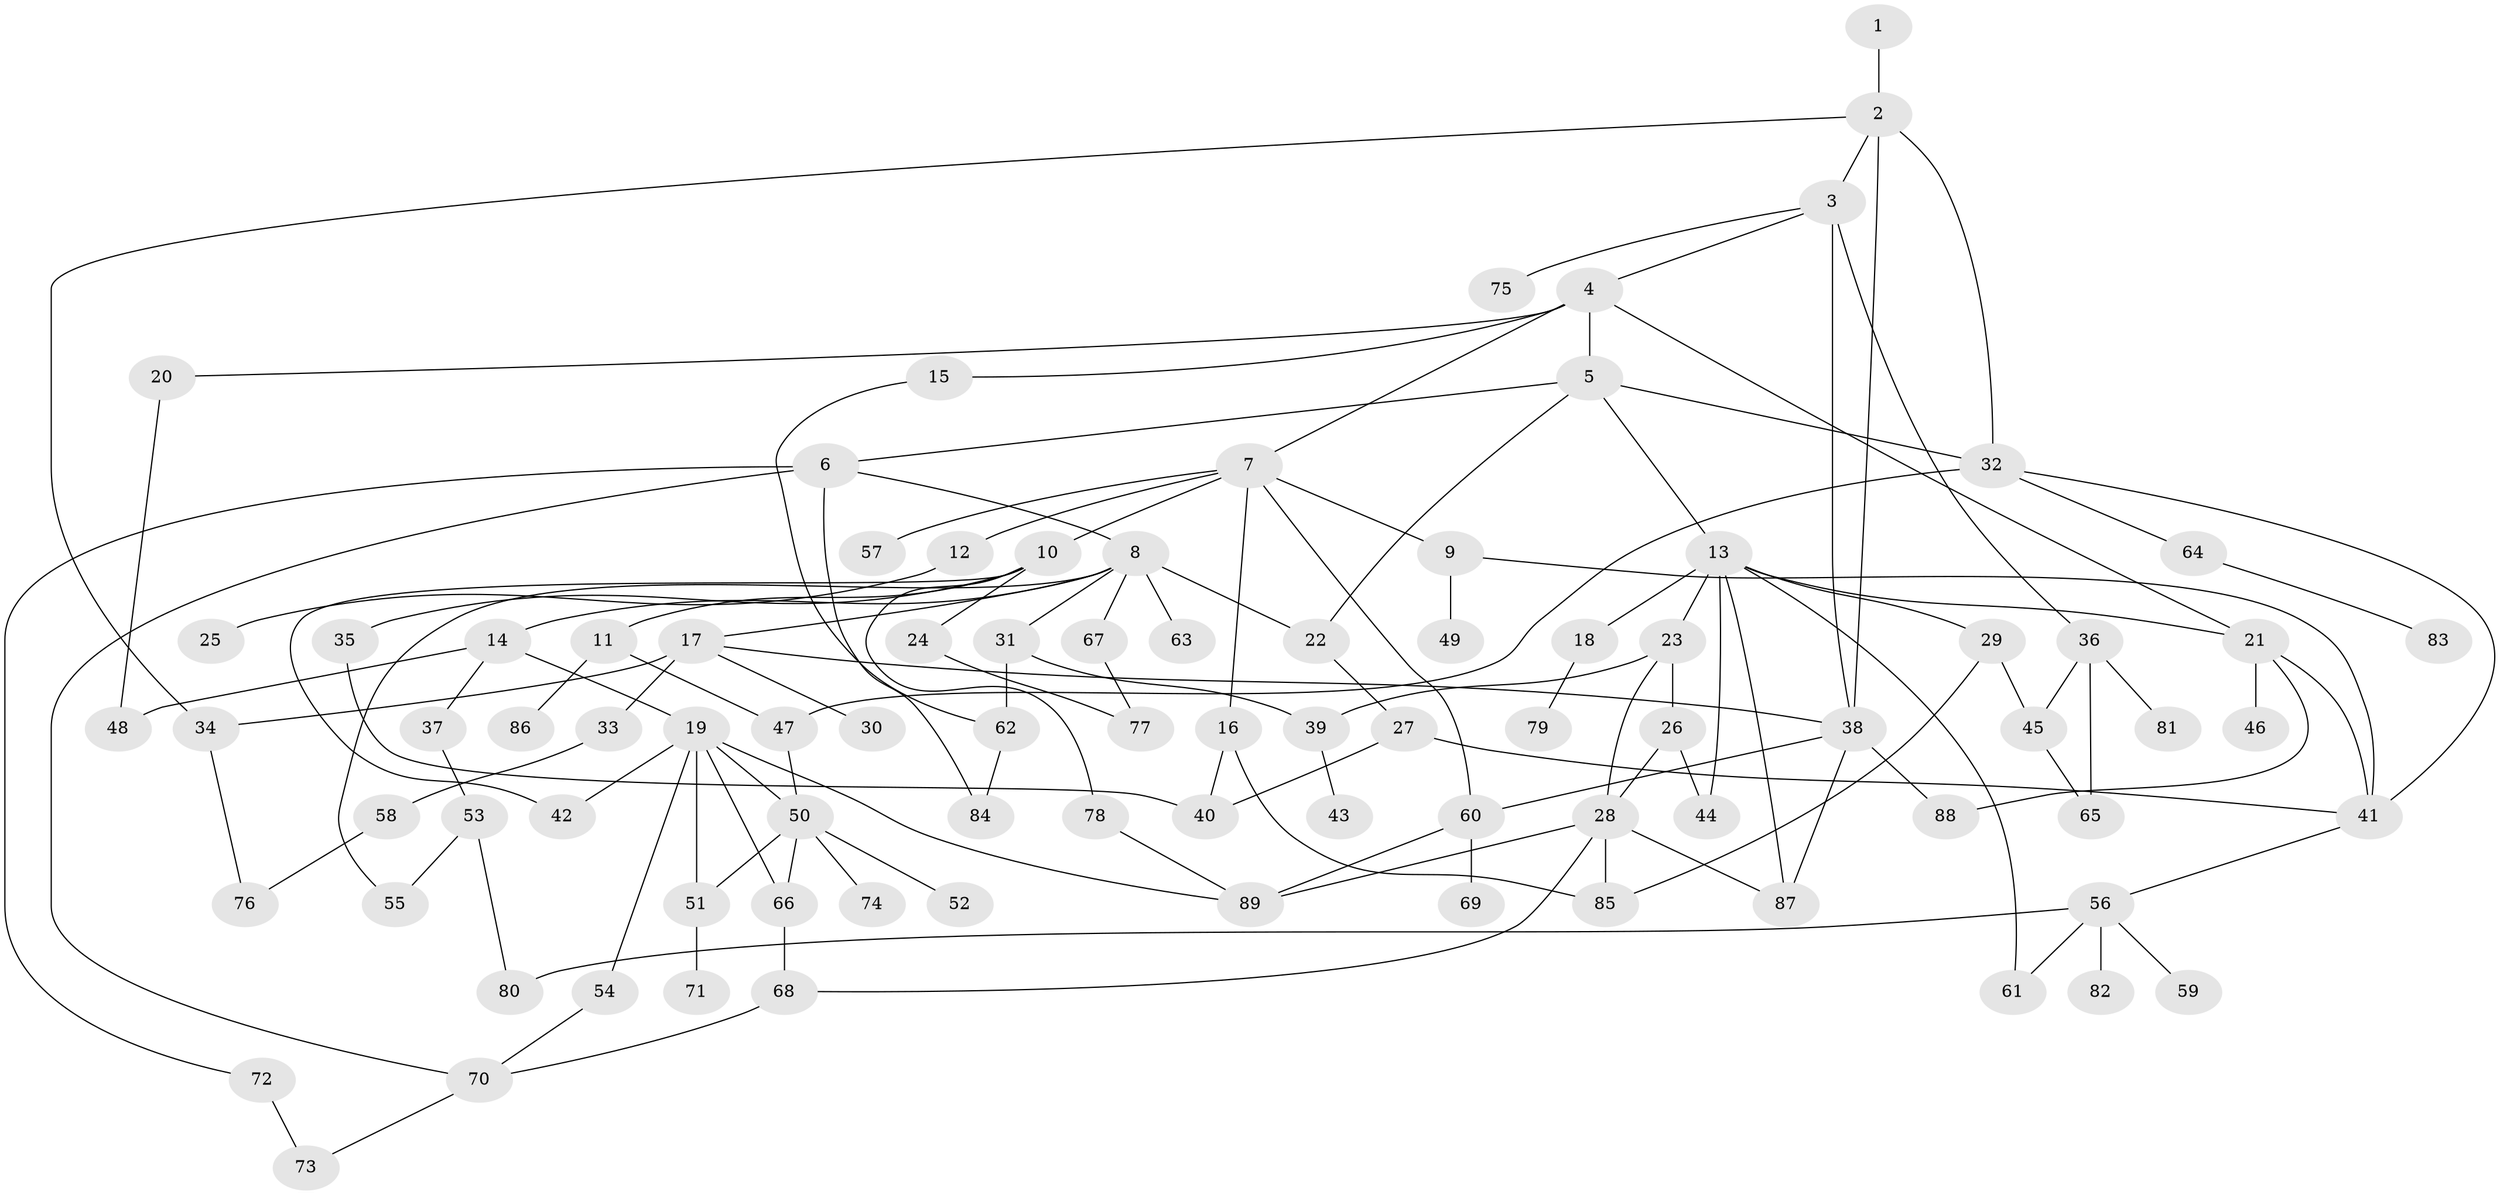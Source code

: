 // coarse degree distribution, {6: 0.06666666666666667, 14: 0.03333333333333333, 9: 0.03333333333333333, 10: 0.06666666666666667, 2: 0.3, 3: 0.06666666666666667, 1: 0.36666666666666664, 5: 0.03333333333333333, 7: 0.03333333333333333}
// Generated by graph-tools (version 1.1) at 2025/17/03/04/25 18:17:07]
// undirected, 89 vertices, 130 edges
graph export_dot {
graph [start="1"]
  node [color=gray90,style=filled];
  1;
  2;
  3;
  4;
  5;
  6;
  7;
  8;
  9;
  10;
  11;
  12;
  13;
  14;
  15;
  16;
  17;
  18;
  19;
  20;
  21;
  22;
  23;
  24;
  25;
  26;
  27;
  28;
  29;
  30;
  31;
  32;
  33;
  34;
  35;
  36;
  37;
  38;
  39;
  40;
  41;
  42;
  43;
  44;
  45;
  46;
  47;
  48;
  49;
  50;
  51;
  52;
  53;
  54;
  55;
  56;
  57;
  58;
  59;
  60;
  61;
  62;
  63;
  64;
  65;
  66;
  67;
  68;
  69;
  70;
  71;
  72;
  73;
  74;
  75;
  76;
  77;
  78;
  79;
  80;
  81;
  82;
  83;
  84;
  85;
  86;
  87;
  88;
  89;
  1 -- 2;
  2 -- 3;
  2 -- 32;
  2 -- 34;
  2 -- 38;
  3 -- 4;
  3 -- 36;
  3 -- 75;
  3 -- 38;
  4 -- 5;
  4 -- 7;
  4 -- 15;
  4 -- 20;
  4 -- 21;
  5 -- 6;
  5 -- 13;
  5 -- 22;
  5 -- 32;
  6 -- 8;
  6 -- 70;
  6 -- 72;
  6 -- 84;
  7 -- 9;
  7 -- 10;
  7 -- 12;
  7 -- 16;
  7 -- 57;
  7 -- 60;
  8 -- 14;
  8 -- 17;
  8 -- 31;
  8 -- 55;
  8 -- 63;
  8 -- 67;
  8 -- 22;
  9 -- 49;
  9 -- 41;
  10 -- 11;
  10 -- 24;
  10 -- 35;
  10 -- 42;
  10 -- 78;
  11 -- 86;
  11 -- 47;
  12 -- 25;
  13 -- 18;
  13 -- 21;
  13 -- 23;
  13 -- 29;
  13 -- 44;
  13 -- 61;
  13 -- 87;
  14 -- 19;
  14 -- 37;
  14 -- 48;
  15 -- 62;
  16 -- 40;
  16 -- 85;
  17 -- 30;
  17 -- 33;
  17 -- 34;
  17 -- 38;
  18 -- 79;
  19 -- 54;
  19 -- 42;
  19 -- 50;
  19 -- 51;
  19 -- 89;
  19 -- 66;
  20 -- 48;
  21 -- 46;
  21 -- 41;
  21 -- 88;
  22 -- 27;
  23 -- 26;
  23 -- 39;
  23 -- 28;
  24 -- 77;
  26 -- 28;
  26 -- 44;
  27 -- 41;
  27 -- 40;
  28 -- 89;
  28 -- 85;
  28 -- 68;
  28 -- 87;
  29 -- 45;
  29 -- 85;
  31 -- 62;
  31 -- 39;
  32 -- 47;
  32 -- 64;
  32 -- 41;
  33 -- 58;
  34 -- 76;
  35 -- 40;
  36 -- 65;
  36 -- 81;
  36 -- 45;
  37 -- 53;
  38 -- 60;
  38 -- 87;
  38 -- 88;
  39 -- 43;
  41 -- 56;
  45 -- 65;
  47 -- 50;
  50 -- 51;
  50 -- 52;
  50 -- 66;
  50 -- 74;
  51 -- 71;
  53 -- 55;
  53 -- 80;
  54 -- 70;
  56 -- 59;
  56 -- 80;
  56 -- 82;
  56 -- 61;
  58 -- 76;
  60 -- 69;
  60 -- 89;
  62 -- 84;
  64 -- 83;
  66 -- 68;
  67 -- 77;
  68 -- 70;
  70 -- 73;
  72 -- 73;
  78 -- 89;
}
